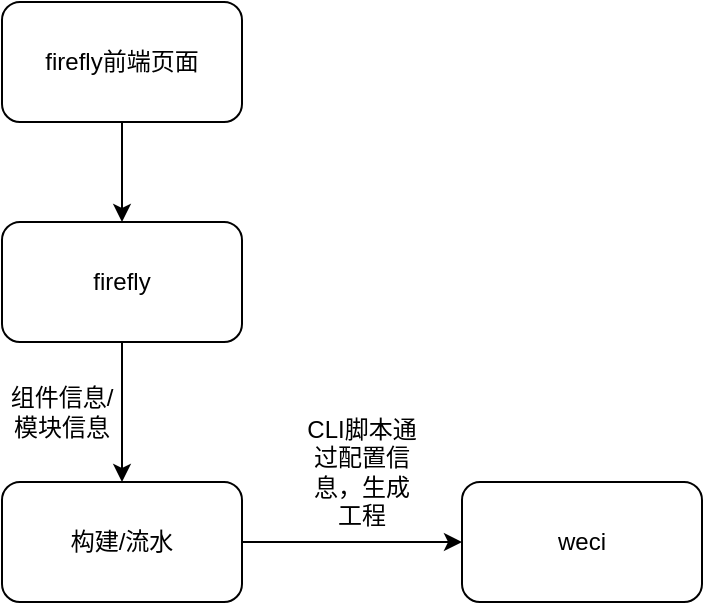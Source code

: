 <mxfile version="16.3.0" type="github">
  <diagram id="HyHHXCKGrjpw7wuj8hK8" name="第 1 页">
    <mxGraphModel dx="1426" dy="684" grid="1" gridSize="10" guides="1" tooltips="1" connect="1" arrows="1" fold="1" page="1" pageScale="1" pageWidth="500" pageHeight="400" math="0" shadow="0">
      <root>
        <mxCell id="0" />
        <mxCell id="1" parent="0" />
        <mxCell id="heUzUsLVRTJ8t4FMbtVs-4" value="" style="edgeStyle=orthogonalEdgeStyle;rounded=0;orthogonalLoop=1;jettySize=auto;html=1;" edge="1" parent="1" source="heUzUsLVRTJ8t4FMbtVs-1" target="heUzUsLVRTJ8t4FMbtVs-2">
          <mxGeometry relative="1" as="geometry" />
        </mxCell>
        <mxCell id="heUzUsLVRTJ8t4FMbtVs-1" value="firefly" style="rounded=1;whiteSpace=wrap;html=1;" vertex="1" parent="1">
          <mxGeometry x="40" y="150" width="120" height="60" as="geometry" />
        </mxCell>
        <mxCell id="heUzUsLVRTJ8t4FMbtVs-6" value="" style="edgeStyle=orthogonalEdgeStyle;rounded=0;orthogonalLoop=1;jettySize=auto;html=1;" edge="1" parent="1" source="heUzUsLVRTJ8t4FMbtVs-2" target="heUzUsLVRTJ8t4FMbtVs-3">
          <mxGeometry relative="1" as="geometry" />
        </mxCell>
        <mxCell id="heUzUsLVRTJ8t4FMbtVs-2" value="构建/流水" style="rounded=1;whiteSpace=wrap;html=1;" vertex="1" parent="1">
          <mxGeometry x="40" y="280" width="120" height="60" as="geometry" />
        </mxCell>
        <mxCell id="heUzUsLVRTJ8t4FMbtVs-3" value="weci" style="rounded=1;whiteSpace=wrap;html=1;" vertex="1" parent="1">
          <mxGeometry x="270" y="280" width="120" height="60" as="geometry" />
        </mxCell>
        <mxCell id="heUzUsLVRTJ8t4FMbtVs-5" value="组件信息/模块信息" style="text;html=1;strokeColor=none;fillColor=none;align=center;verticalAlign=middle;whiteSpace=wrap;rounded=0;" vertex="1" parent="1">
          <mxGeometry x="40" y="230" width="60" height="30" as="geometry" />
        </mxCell>
        <mxCell id="heUzUsLVRTJ8t4FMbtVs-7" value="CLI脚本通过配置信息，生成工程" style="text;html=1;strokeColor=none;fillColor=none;align=center;verticalAlign=middle;whiteSpace=wrap;rounded=0;" vertex="1" parent="1">
          <mxGeometry x="190" y="260" width="60" height="30" as="geometry" />
        </mxCell>
        <mxCell id="heUzUsLVRTJ8t4FMbtVs-10" value="" style="edgeStyle=orthogonalEdgeStyle;rounded=0;orthogonalLoop=1;jettySize=auto;html=1;" edge="1" parent="1" source="heUzUsLVRTJ8t4FMbtVs-9" target="heUzUsLVRTJ8t4FMbtVs-1">
          <mxGeometry relative="1" as="geometry" />
        </mxCell>
        <mxCell id="heUzUsLVRTJ8t4FMbtVs-9" value="firefly前端页面" style="rounded=1;whiteSpace=wrap;html=1;" vertex="1" parent="1">
          <mxGeometry x="40" y="40" width="120" height="60" as="geometry" />
        </mxCell>
      </root>
    </mxGraphModel>
  </diagram>
</mxfile>
